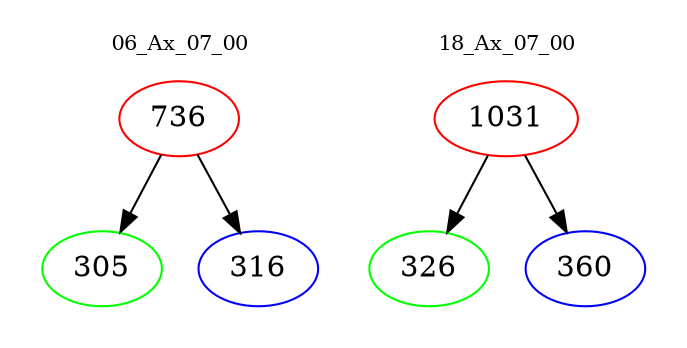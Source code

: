 digraph{
subgraph cluster_0 {
color = white
label = "06_Ax_07_00";
fontsize=10;
T0_736 [label="736", color="red"]
T0_736 -> T0_305 [color="black"]
T0_305 [label="305", color="green"]
T0_736 -> T0_316 [color="black"]
T0_316 [label="316", color="blue"]
}
subgraph cluster_1 {
color = white
label = "18_Ax_07_00";
fontsize=10;
T1_1031 [label="1031", color="red"]
T1_1031 -> T1_326 [color="black"]
T1_326 [label="326", color="green"]
T1_1031 -> T1_360 [color="black"]
T1_360 [label="360", color="blue"]
}
}
